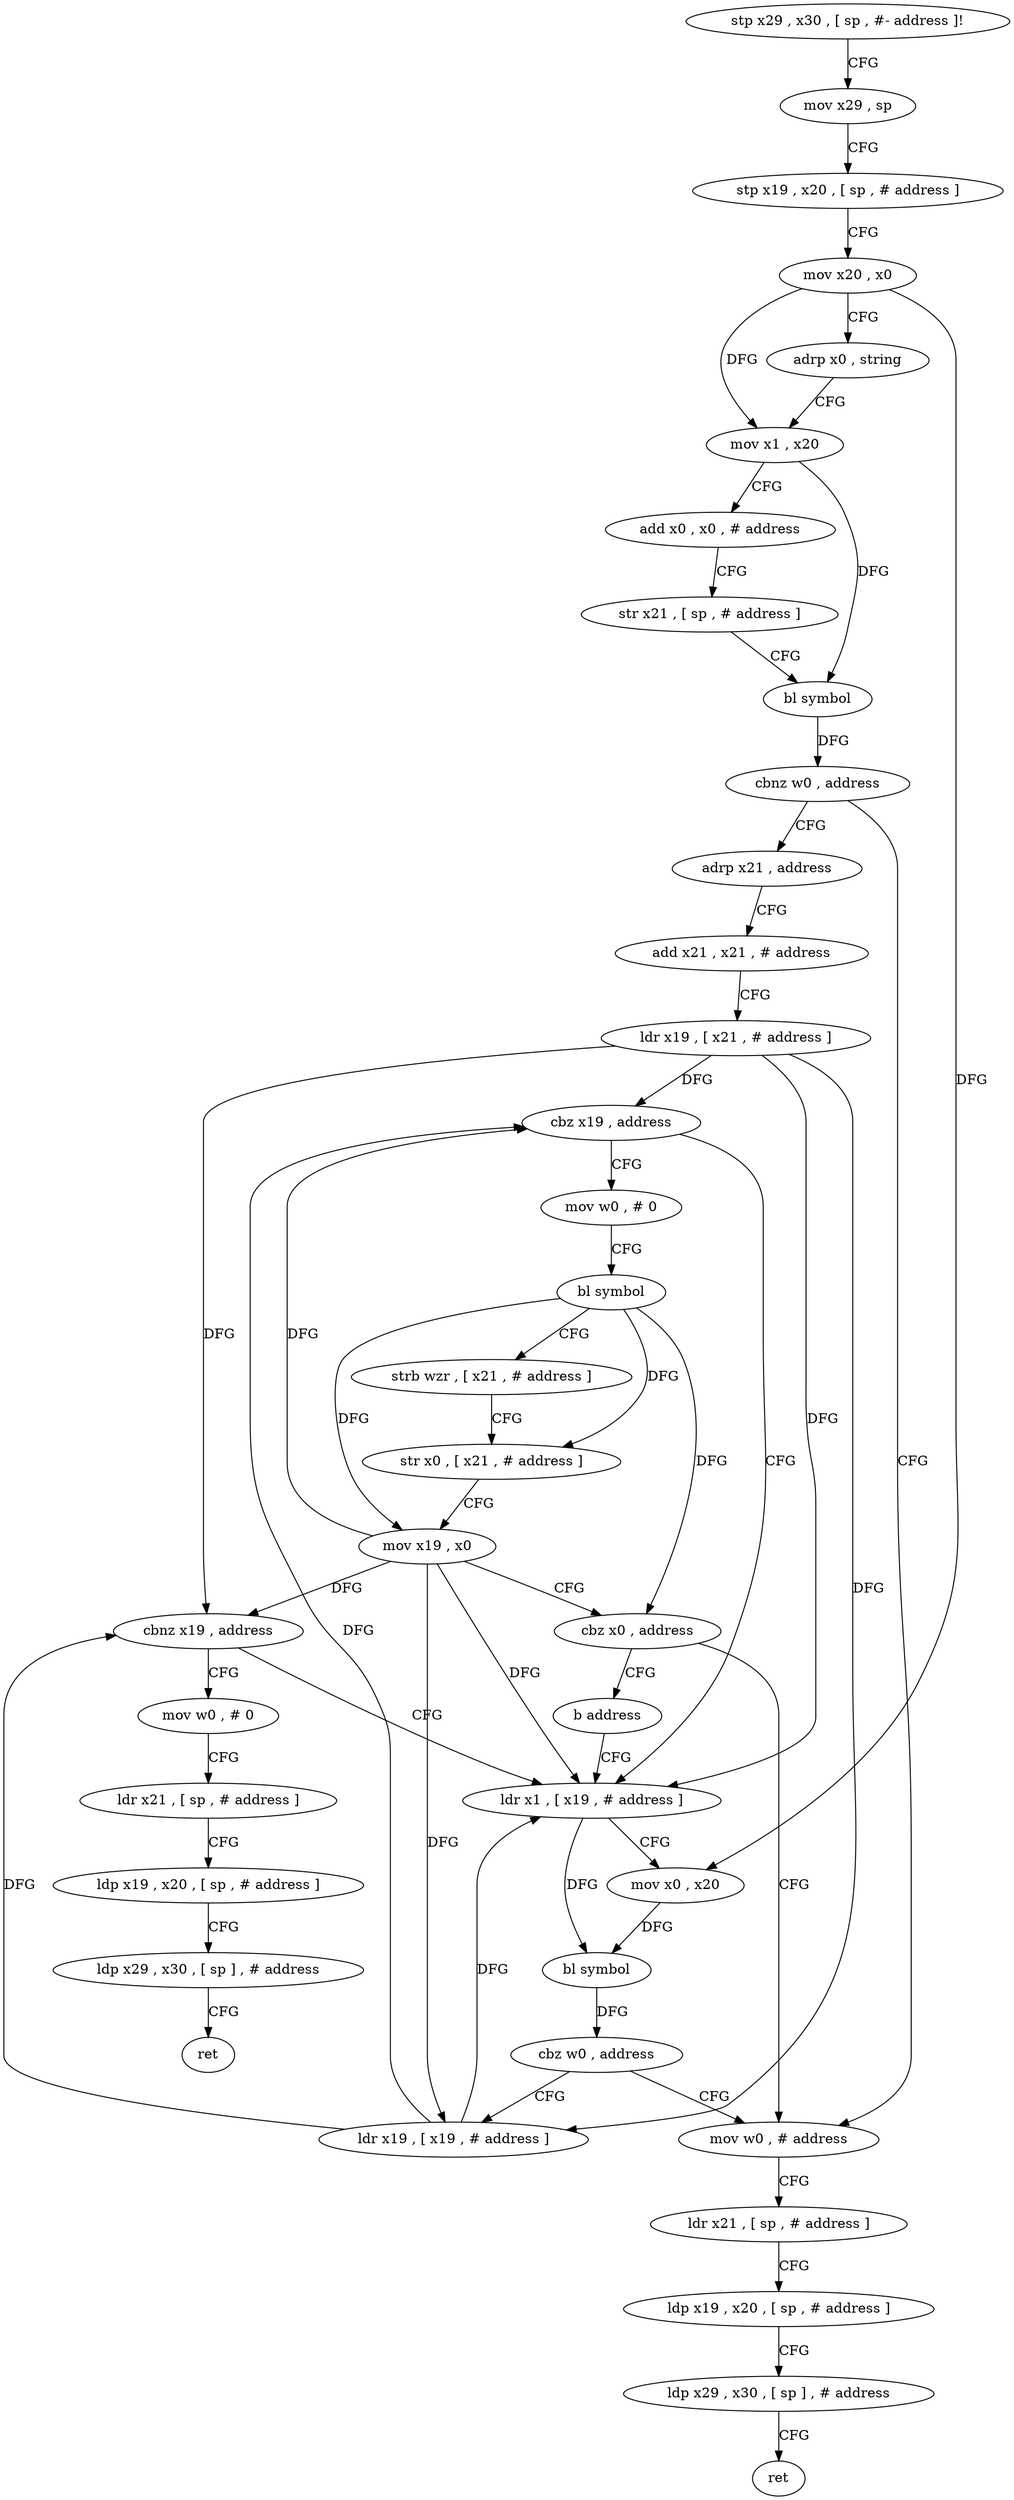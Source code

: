 digraph "func" {
"4256928" [label = "stp x29 , x30 , [ sp , #- address ]!" ]
"4256932" [label = "mov x29 , sp" ]
"4256936" [label = "stp x19 , x20 , [ sp , # address ]" ]
"4256940" [label = "mov x20 , x0" ]
"4256944" [label = "adrp x0 , string" ]
"4256948" [label = "mov x1 , x20" ]
"4256952" [label = "add x0 , x0 , # address" ]
"4256956" [label = "str x21 , [ sp , # address ]" ]
"4256960" [label = "bl symbol" ]
"4256964" [label = "cbnz w0 , address" ]
"4256992" [label = "adrp x21 , address" ]
"4256968" [label = "mov w0 , # address" ]
"4256996" [label = "add x21 , x21 , # address" ]
"4257000" [label = "ldr x19 , [ x21 , # address ]" ]
"4257004" [label = "cbz x19 , address" ]
"4257056" [label = "mov w0 , # 0" ]
"4257008" [label = "ldr x1 , [ x19 , # address ]" ]
"4256972" [label = "ldr x21 , [ sp , # address ]" ]
"4256976" [label = "ldp x19 , x20 , [ sp , # address ]" ]
"4256980" [label = "ldp x29 , x30 , [ sp ] , # address" ]
"4256984" [label = "ret" ]
"4257060" [label = "bl symbol" ]
"4257064" [label = "strb wzr , [ x21 , # address ]" ]
"4257068" [label = "str x0 , [ x21 , # address ]" ]
"4257072" [label = "mov x19 , x0" ]
"4257076" [label = "cbz x0 , address" ]
"4257080" [label = "b address" ]
"4257012" [label = "mov x0 , x20" ]
"4257016" [label = "bl symbol" ]
"4257020" [label = "cbz w0 , address" ]
"4257024" [label = "ldr x19 , [ x19 , # address ]" ]
"4257028" [label = "cbnz x19 , address" ]
"4257032" [label = "mov w0 , # 0" ]
"4257036" [label = "ldr x21 , [ sp , # address ]" ]
"4257040" [label = "ldp x19 , x20 , [ sp , # address ]" ]
"4257044" [label = "ldp x29 , x30 , [ sp ] , # address" ]
"4257048" [label = "ret" ]
"4256928" -> "4256932" [ label = "CFG" ]
"4256932" -> "4256936" [ label = "CFG" ]
"4256936" -> "4256940" [ label = "CFG" ]
"4256940" -> "4256944" [ label = "CFG" ]
"4256940" -> "4256948" [ label = "DFG" ]
"4256940" -> "4257012" [ label = "DFG" ]
"4256944" -> "4256948" [ label = "CFG" ]
"4256948" -> "4256952" [ label = "CFG" ]
"4256948" -> "4256960" [ label = "DFG" ]
"4256952" -> "4256956" [ label = "CFG" ]
"4256956" -> "4256960" [ label = "CFG" ]
"4256960" -> "4256964" [ label = "DFG" ]
"4256964" -> "4256992" [ label = "CFG" ]
"4256964" -> "4256968" [ label = "CFG" ]
"4256992" -> "4256996" [ label = "CFG" ]
"4256968" -> "4256972" [ label = "CFG" ]
"4256996" -> "4257000" [ label = "CFG" ]
"4257000" -> "4257004" [ label = "DFG" ]
"4257000" -> "4257008" [ label = "DFG" ]
"4257000" -> "4257024" [ label = "DFG" ]
"4257000" -> "4257028" [ label = "DFG" ]
"4257004" -> "4257056" [ label = "CFG" ]
"4257004" -> "4257008" [ label = "CFG" ]
"4257056" -> "4257060" [ label = "CFG" ]
"4257008" -> "4257012" [ label = "CFG" ]
"4257008" -> "4257016" [ label = "DFG" ]
"4256972" -> "4256976" [ label = "CFG" ]
"4256976" -> "4256980" [ label = "CFG" ]
"4256980" -> "4256984" [ label = "CFG" ]
"4257060" -> "4257064" [ label = "CFG" ]
"4257060" -> "4257068" [ label = "DFG" ]
"4257060" -> "4257072" [ label = "DFG" ]
"4257060" -> "4257076" [ label = "DFG" ]
"4257064" -> "4257068" [ label = "CFG" ]
"4257068" -> "4257072" [ label = "CFG" ]
"4257072" -> "4257076" [ label = "CFG" ]
"4257072" -> "4257004" [ label = "DFG" ]
"4257072" -> "4257008" [ label = "DFG" ]
"4257072" -> "4257024" [ label = "DFG" ]
"4257072" -> "4257028" [ label = "DFG" ]
"4257076" -> "4256968" [ label = "CFG" ]
"4257076" -> "4257080" [ label = "CFG" ]
"4257080" -> "4257008" [ label = "CFG" ]
"4257012" -> "4257016" [ label = "DFG" ]
"4257016" -> "4257020" [ label = "DFG" ]
"4257020" -> "4256968" [ label = "CFG" ]
"4257020" -> "4257024" [ label = "CFG" ]
"4257024" -> "4257028" [ label = "DFG" ]
"4257024" -> "4257004" [ label = "DFG" ]
"4257024" -> "4257008" [ label = "DFG" ]
"4257028" -> "4257008" [ label = "CFG" ]
"4257028" -> "4257032" [ label = "CFG" ]
"4257032" -> "4257036" [ label = "CFG" ]
"4257036" -> "4257040" [ label = "CFG" ]
"4257040" -> "4257044" [ label = "CFG" ]
"4257044" -> "4257048" [ label = "CFG" ]
}
